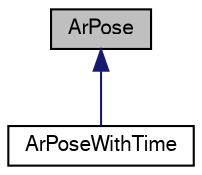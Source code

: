 digraph G
{
  edge [fontname="FreeSans",fontsize=10,labelfontname="FreeSans",labelfontsize=10];
  node [fontname="FreeSans",fontsize=10,shape=record];
  Node1 [label="ArPose",height=0.2,width=0.4,color="black", fillcolor="grey75", style="filled" fontcolor="black"];
  Node1 -> Node2 [dir=back,color="midnightblue",fontsize=10,style="solid",fontname="FreeSans"];
  Node2 [label="ArPoseWithTime",height=0.2,width=0.4,color="black", fillcolor="white", style="filled",URL="$classArPoseWithTime.html",tooltip="A subclass of pose that also has the time the pose was taken."];
}
